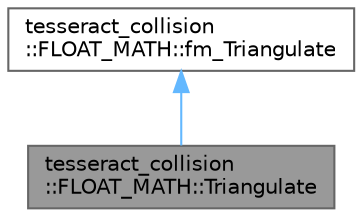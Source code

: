 digraph "tesseract_collision::FLOAT_MATH::Triangulate"
{
 // LATEX_PDF_SIZE
  bgcolor="transparent";
  edge [fontname=Helvetica,fontsize=10,labelfontname=Helvetica,labelfontsize=10];
  node [fontname=Helvetica,fontsize=10,shape=box,height=0.2,width=0.4];
  Node1 [label="tesseract_collision\l::FLOAT_MATH::Triangulate",height=0.2,width=0.4,color="gray40", fillcolor="grey60", style="filled", fontcolor="black",tooltip=" "];
  Node2 -> Node1 [dir="back",color="steelblue1",style="solid"];
  Node2 [label="tesseract_collision\l::FLOAT_MATH::fm_Triangulate",height=0.2,width=0.4,color="gray40", fillcolor="white", style="filled",URL="$d7/d01/classtesseract__collision_1_1FLOAT__MATH_1_1fm__Triangulate.html",tooltip=" "];
}
